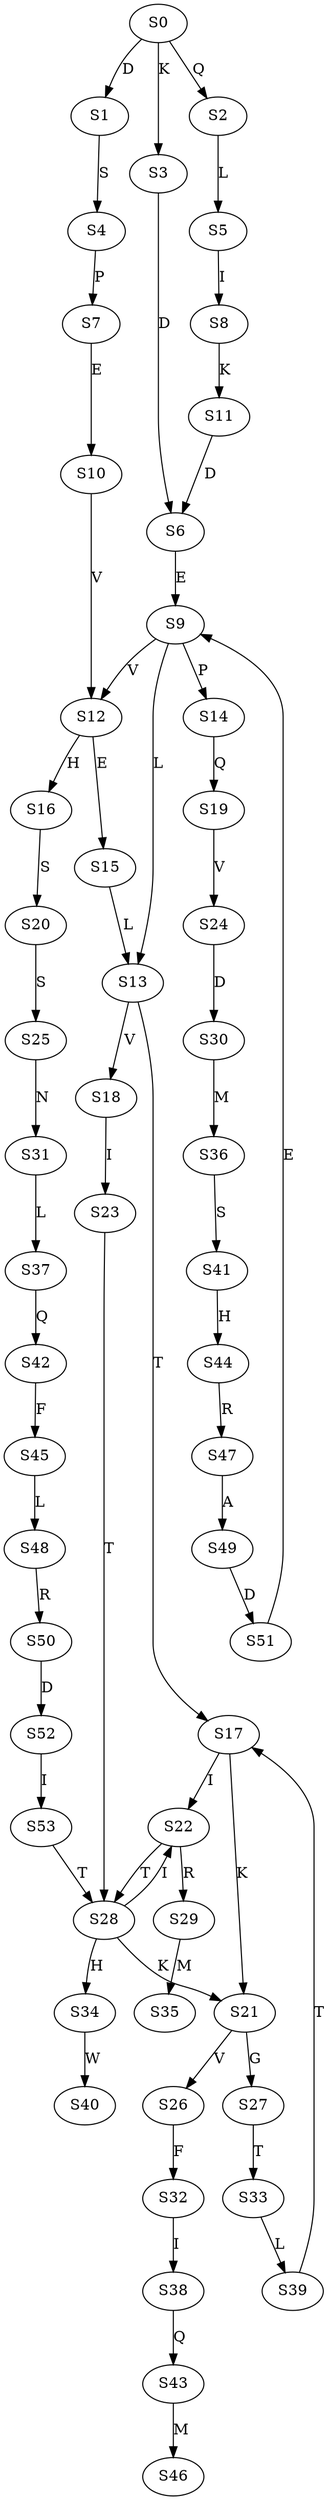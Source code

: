strict digraph  {
	S0 -> S1 [ label = D ];
	S0 -> S2 [ label = Q ];
	S0 -> S3 [ label = K ];
	S1 -> S4 [ label = S ];
	S2 -> S5 [ label = L ];
	S3 -> S6 [ label = D ];
	S4 -> S7 [ label = P ];
	S5 -> S8 [ label = I ];
	S6 -> S9 [ label = E ];
	S7 -> S10 [ label = E ];
	S8 -> S11 [ label = K ];
	S9 -> S12 [ label = V ];
	S9 -> S13 [ label = L ];
	S9 -> S14 [ label = P ];
	S10 -> S12 [ label = V ];
	S11 -> S6 [ label = D ];
	S12 -> S15 [ label = E ];
	S12 -> S16 [ label = H ];
	S13 -> S17 [ label = T ];
	S13 -> S18 [ label = V ];
	S14 -> S19 [ label = Q ];
	S15 -> S13 [ label = L ];
	S16 -> S20 [ label = S ];
	S17 -> S21 [ label = K ];
	S17 -> S22 [ label = I ];
	S18 -> S23 [ label = I ];
	S19 -> S24 [ label = V ];
	S20 -> S25 [ label = S ];
	S21 -> S26 [ label = V ];
	S21 -> S27 [ label = G ];
	S22 -> S28 [ label = T ];
	S22 -> S29 [ label = R ];
	S23 -> S28 [ label = T ];
	S24 -> S30 [ label = D ];
	S25 -> S31 [ label = N ];
	S26 -> S32 [ label = F ];
	S27 -> S33 [ label = T ];
	S28 -> S21 [ label = K ];
	S28 -> S34 [ label = H ];
	S28 -> S22 [ label = I ];
	S29 -> S35 [ label = M ];
	S30 -> S36 [ label = M ];
	S31 -> S37 [ label = L ];
	S32 -> S38 [ label = I ];
	S33 -> S39 [ label = L ];
	S34 -> S40 [ label = W ];
	S36 -> S41 [ label = S ];
	S37 -> S42 [ label = Q ];
	S38 -> S43 [ label = Q ];
	S39 -> S17 [ label = T ];
	S41 -> S44 [ label = H ];
	S42 -> S45 [ label = F ];
	S43 -> S46 [ label = M ];
	S44 -> S47 [ label = R ];
	S45 -> S48 [ label = L ];
	S47 -> S49 [ label = A ];
	S48 -> S50 [ label = R ];
	S49 -> S51 [ label = D ];
	S50 -> S52 [ label = D ];
	S51 -> S9 [ label = E ];
	S52 -> S53 [ label = I ];
	S53 -> S28 [ label = T ];
}
